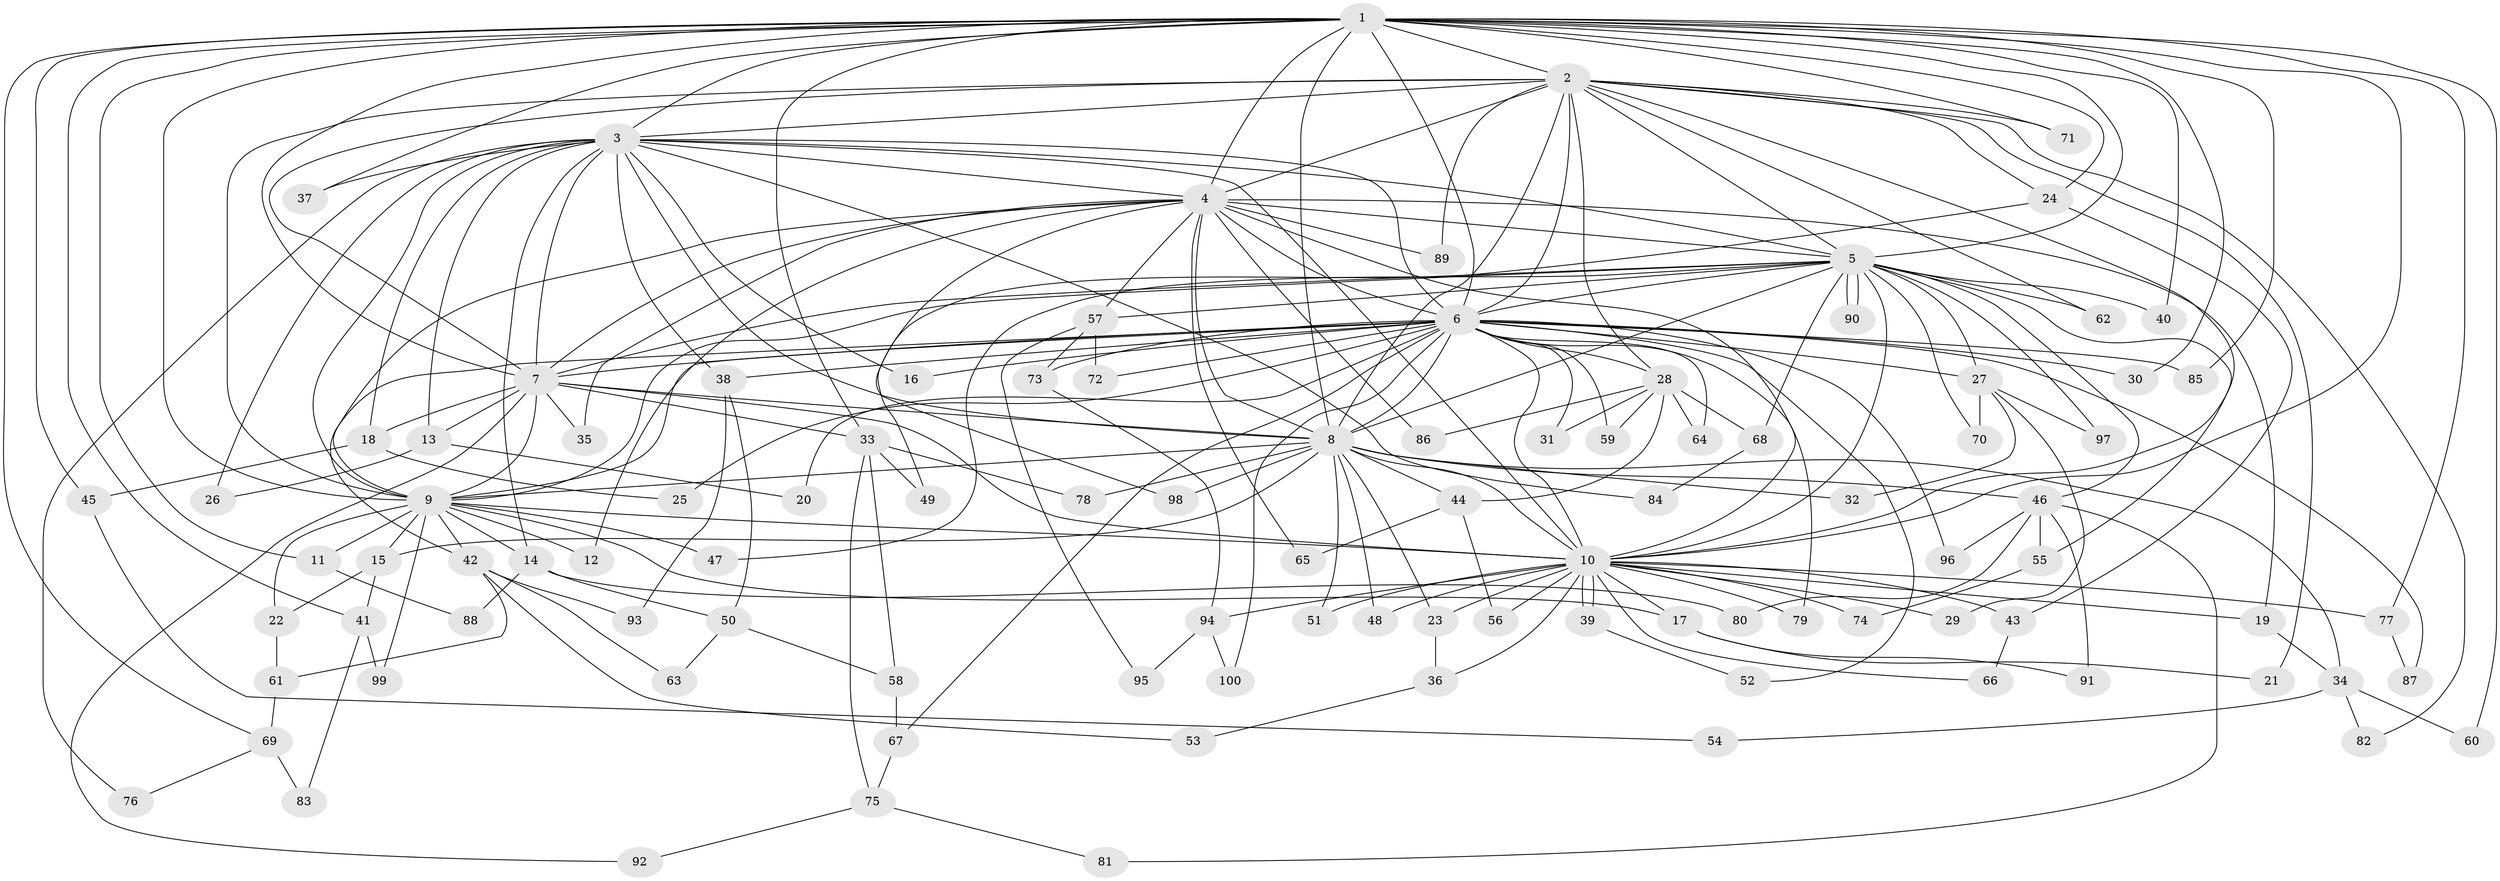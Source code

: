 // Generated by graph-tools (version 1.1) at 2025/11/02/21/25 10:11:07]
// undirected, 100 vertices, 225 edges
graph export_dot {
graph [start="1"]
  node [color=gray90,style=filled];
  1;
  2;
  3;
  4;
  5;
  6;
  7;
  8;
  9;
  10;
  11;
  12;
  13;
  14;
  15;
  16;
  17;
  18;
  19;
  20;
  21;
  22;
  23;
  24;
  25;
  26;
  27;
  28;
  29;
  30;
  31;
  32;
  33;
  34;
  35;
  36;
  37;
  38;
  39;
  40;
  41;
  42;
  43;
  44;
  45;
  46;
  47;
  48;
  49;
  50;
  51;
  52;
  53;
  54;
  55;
  56;
  57;
  58;
  59;
  60;
  61;
  62;
  63;
  64;
  65;
  66;
  67;
  68;
  69;
  70;
  71;
  72;
  73;
  74;
  75;
  76;
  77;
  78;
  79;
  80;
  81;
  82;
  83;
  84;
  85;
  86;
  87;
  88;
  89;
  90;
  91;
  92;
  93;
  94;
  95;
  96;
  97;
  98;
  99;
  100;
  1 -- 2;
  1 -- 3;
  1 -- 4;
  1 -- 5;
  1 -- 6;
  1 -- 7;
  1 -- 8;
  1 -- 9;
  1 -- 10;
  1 -- 11;
  1 -- 24;
  1 -- 30;
  1 -- 33;
  1 -- 37;
  1 -- 40;
  1 -- 41;
  1 -- 45;
  1 -- 60;
  1 -- 69;
  1 -- 71;
  1 -- 77;
  1 -- 85;
  2 -- 3;
  2 -- 4;
  2 -- 5;
  2 -- 6;
  2 -- 7;
  2 -- 8;
  2 -- 9;
  2 -- 10;
  2 -- 21;
  2 -- 24;
  2 -- 28;
  2 -- 62;
  2 -- 71;
  2 -- 82;
  2 -- 89;
  3 -- 4;
  3 -- 5;
  3 -- 6;
  3 -- 7;
  3 -- 8;
  3 -- 9;
  3 -- 10;
  3 -- 13;
  3 -- 14;
  3 -- 16;
  3 -- 18;
  3 -- 26;
  3 -- 37;
  3 -- 38;
  3 -- 76;
  3 -- 84;
  4 -- 5;
  4 -- 6;
  4 -- 7;
  4 -- 8;
  4 -- 9;
  4 -- 10;
  4 -- 12;
  4 -- 19;
  4 -- 35;
  4 -- 57;
  4 -- 65;
  4 -- 86;
  4 -- 89;
  4 -- 98;
  5 -- 6;
  5 -- 7;
  5 -- 8;
  5 -- 9;
  5 -- 10;
  5 -- 27;
  5 -- 40;
  5 -- 46;
  5 -- 47;
  5 -- 55;
  5 -- 57;
  5 -- 62;
  5 -- 68;
  5 -- 70;
  5 -- 90;
  5 -- 90;
  5 -- 97;
  6 -- 7;
  6 -- 8;
  6 -- 9;
  6 -- 10;
  6 -- 16;
  6 -- 20;
  6 -- 25;
  6 -- 27;
  6 -- 28;
  6 -- 30;
  6 -- 31;
  6 -- 38;
  6 -- 42;
  6 -- 52;
  6 -- 59;
  6 -- 64;
  6 -- 67;
  6 -- 72;
  6 -- 73;
  6 -- 79;
  6 -- 85;
  6 -- 87;
  6 -- 96;
  6 -- 100;
  7 -- 8;
  7 -- 9;
  7 -- 10;
  7 -- 13;
  7 -- 18;
  7 -- 33;
  7 -- 35;
  7 -- 92;
  8 -- 9;
  8 -- 10;
  8 -- 15;
  8 -- 23;
  8 -- 32;
  8 -- 34;
  8 -- 44;
  8 -- 46;
  8 -- 48;
  8 -- 51;
  8 -- 78;
  8 -- 98;
  9 -- 10;
  9 -- 11;
  9 -- 12;
  9 -- 14;
  9 -- 15;
  9 -- 17;
  9 -- 22;
  9 -- 42;
  9 -- 47;
  9 -- 99;
  10 -- 17;
  10 -- 19;
  10 -- 23;
  10 -- 29;
  10 -- 36;
  10 -- 39;
  10 -- 39;
  10 -- 43;
  10 -- 48;
  10 -- 51;
  10 -- 56;
  10 -- 66;
  10 -- 74;
  10 -- 77;
  10 -- 79;
  10 -- 94;
  11 -- 88;
  13 -- 20;
  13 -- 26;
  14 -- 50;
  14 -- 80;
  14 -- 88;
  15 -- 22;
  15 -- 41;
  17 -- 21;
  17 -- 91;
  18 -- 25;
  18 -- 45;
  19 -- 34;
  22 -- 61;
  23 -- 36;
  24 -- 43;
  24 -- 49;
  27 -- 29;
  27 -- 32;
  27 -- 70;
  27 -- 97;
  28 -- 31;
  28 -- 44;
  28 -- 59;
  28 -- 64;
  28 -- 68;
  28 -- 86;
  33 -- 49;
  33 -- 58;
  33 -- 75;
  33 -- 78;
  34 -- 54;
  34 -- 60;
  34 -- 82;
  36 -- 53;
  38 -- 50;
  38 -- 93;
  39 -- 52;
  41 -- 83;
  41 -- 99;
  42 -- 53;
  42 -- 61;
  42 -- 63;
  42 -- 93;
  43 -- 66;
  44 -- 56;
  44 -- 65;
  45 -- 54;
  46 -- 55;
  46 -- 80;
  46 -- 81;
  46 -- 91;
  46 -- 96;
  50 -- 58;
  50 -- 63;
  55 -- 74;
  57 -- 72;
  57 -- 73;
  57 -- 95;
  58 -- 67;
  61 -- 69;
  67 -- 75;
  68 -- 84;
  69 -- 76;
  69 -- 83;
  73 -- 94;
  75 -- 81;
  75 -- 92;
  77 -- 87;
  94 -- 95;
  94 -- 100;
}
